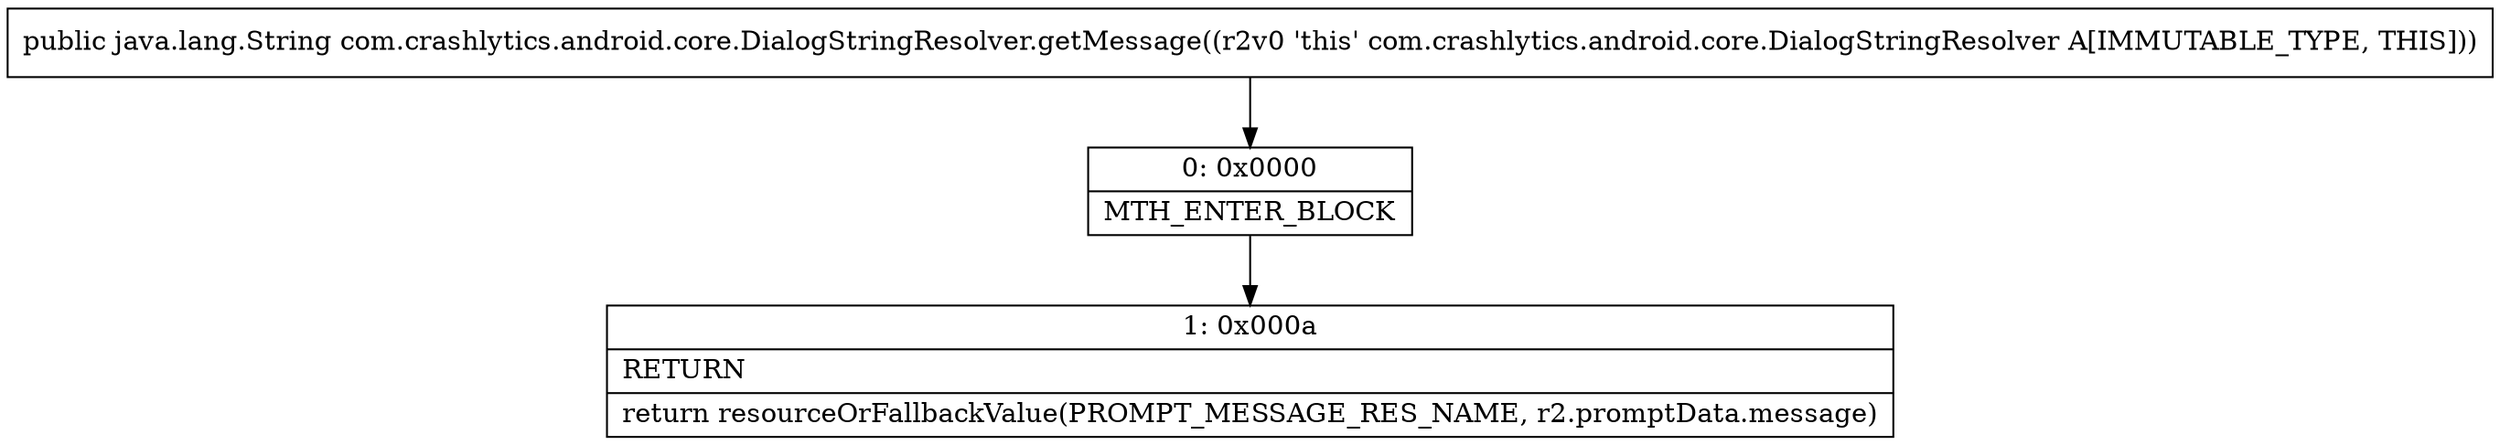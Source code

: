 digraph "CFG forcom.crashlytics.android.core.DialogStringResolver.getMessage()Ljava\/lang\/String;" {
Node_0 [shape=record,label="{0\:\ 0x0000|MTH_ENTER_BLOCK\l}"];
Node_1 [shape=record,label="{1\:\ 0x000a|RETURN\l|return resourceOrFallbackValue(PROMPT_MESSAGE_RES_NAME, r2.promptData.message)\l}"];
MethodNode[shape=record,label="{public java.lang.String com.crashlytics.android.core.DialogStringResolver.getMessage((r2v0 'this' com.crashlytics.android.core.DialogStringResolver A[IMMUTABLE_TYPE, THIS])) }"];
MethodNode -> Node_0;
Node_0 -> Node_1;
}

